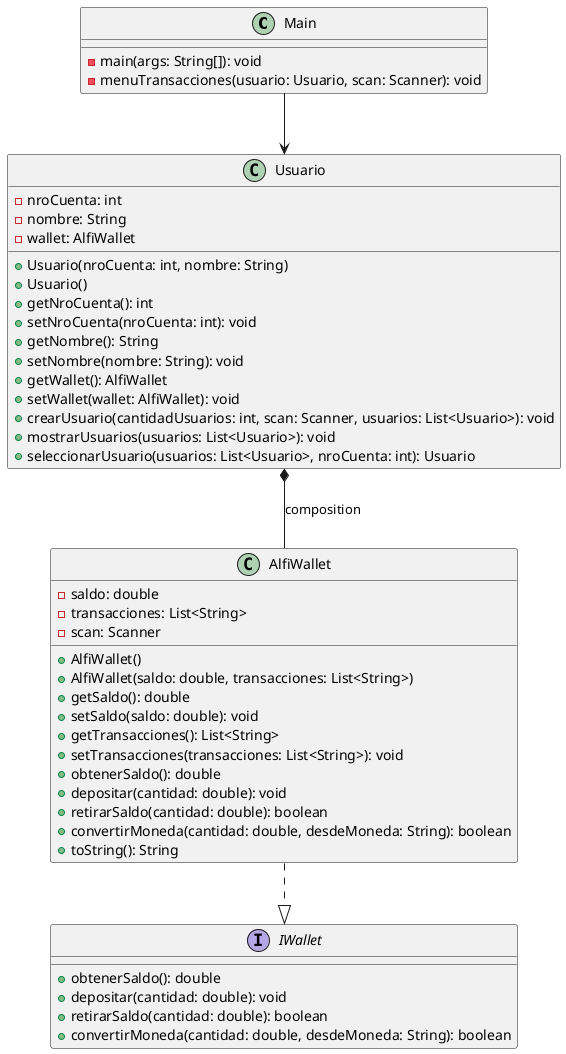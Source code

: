 @startuml
Main --> Usuario
Usuario *-- AlfiWallet: composition
AlfiWallet ..|> IWallet

class Main {
    - main(args: String[]): void
    - menuTransacciones(usuario: Usuario, scan: Scanner): void
}

class Usuario {
    - nroCuenta: int
    - nombre: String
    - wallet: AlfiWallet
    + Usuario(nroCuenta: int, nombre: String)
    + Usuario()
    + getNroCuenta(): int
    + setNroCuenta(nroCuenta: int): void
    + getNombre(): String
    + setNombre(nombre: String): void
    + getWallet(): AlfiWallet
    + setWallet(wallet: AlfiWallet): void
    + crearUsuario(cantidadUsuarios: int, scan: Scanner, usuarios: List<Usuario>): void
    + mostrarUsuarios(usuarios: List<Usuario>): void
    + seleccionarUsuario(usuarios: List<Usuario>, nroCuenta: int): Usuario
}

interface IWallet {
    + obtenerSaldo(): double
    + depositar(cantidad: double): void
    + retirarSaldo(cantidad: double): boolean
    + convertirMoneda(cantidad: double, desdeMoneda: String): boolean
}

class AlfiWallet {
    - saldo: double
    - transacciones: List<String>
    - scan: Scanner
    + AlfiWallet()
    + AlfiWallet(saldo: double, transacciones: List<String>)
    + getSaldo(): double
    + setSaldo(saldo: double): void
    + getTransacciones(): List<String>
    + setTransacciones(transacciones: List<String>): void
    + obtenerSaldo(): double
    + depositar(cantidad: double): void
    + retirarSaldo(cantidad: double): boolean
    + convertirMoneda(cantidad: double, desdeMoneda: String): boolean
    + toString(): String
}


@enduml

